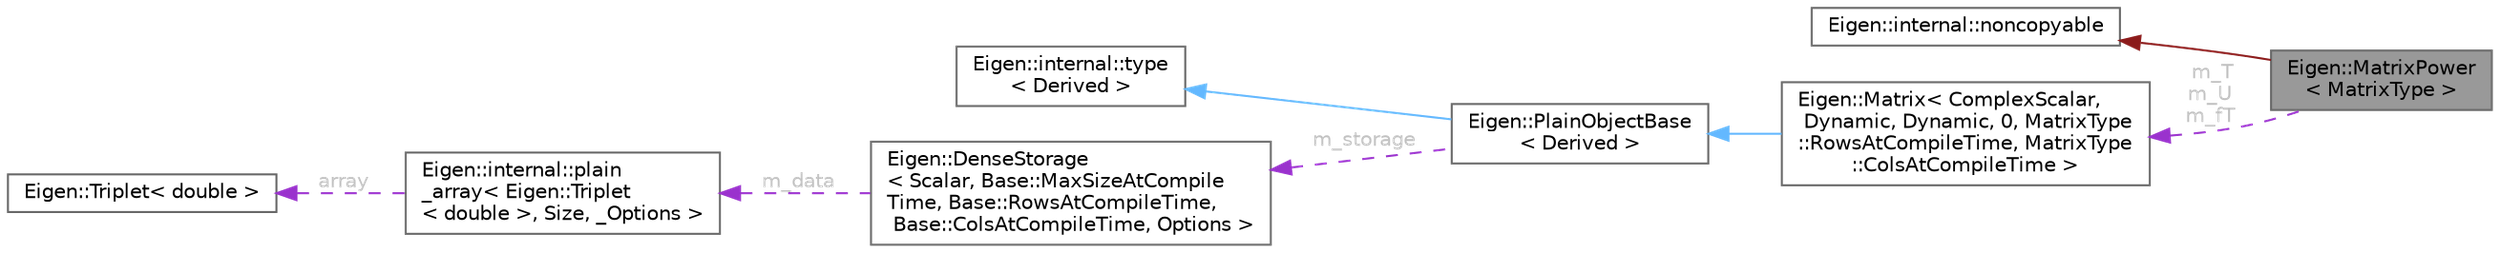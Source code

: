 digraph "Eigen::MatrixPower&lt; MatrixType &gt;"
{
 // LATEX_PDF_SIZE
  bgcolor="transparent";
  edge [fontname=Helvetica,fontsize=10,labelfontname=Helvetica,labelfontsize=10];
  node [fontname=Helvetica,fontsize=10,shape=box,height=0.2,width=0.4];
  rankdir="LR";
  Node1 [id="Node000001",label="Eigen::MatrixPower\l\< MatrixType \>",height=0.2,width=0.4,color="gray40", fillcolor="grey60", style="filled", fontcolor="black",tooltip="Class for computing matrix powers."];
  Node2 -> Node1 [id="edge8_Node000001_Node000002",dir="back",color="firebrick4",style="solid",tooltip=" "];
  Node2 [id="Node000002",label="Eigen::internal::noncopyable",height=0.2,width=0.4,color="gray40", fillcolor="white", style="filled",URL="$class_eigen_1_1internal_1_1noncopyable.html",tooltip=" "];
  Node3 -> Node1 [id="edge9_Node000001_Node000003",dir="back",color="darkorchid3",style="dashed",tooltip=" ",label=" m_T\nm_U\nm_fT",fontcolor="grey" ];
  Node3 [id="Node000003",label="Eigen::Matrix\< ComplexScalar,\l Dynamic, Dynamic, 0, MatrixType\l::RowsAtCompileTime, MatrixType\l::ColsAtCompileTime \>",height=0.2,width=0.4,color="gray40", fillcolor="white", style="filled",URL="$class_eigen_1_1_matrix.html",tooltip=" "];
  Node4 -> Node3 [id="edge10_Node000003_Node000004",dir="back",color="steelblue1",style="solid",tooltip=" "];
  Node4 [id="Node000004",label="Eigen::PlainObjectBase\l\< Derived \>",height=0.2,width=0.4,color="gray40", fillcolor="white", style="filled",URL="$class_eigen_1_1_plain_object_base.html",tooltip=" "];
  Node5 -> Node4 [id="edge11_Node000004_Node000005",dir="back",color="steelblue1",style="solid",tooltip=" "];
  Node5 [id="Node000005",label="Eigen::internal::type\l\< Derived \>",height=0.2,width=0.4,color="gray40", fillcolor="white", style="filled",URL="$struct_eigen_1_1internal_1_1dense__xpr__base.html",tooltip=" "];
  Node6 -> Node4 [id="edge12_Node000004_Node000006",dir="back",color="darkorchid3",style="dashed",tooltip=" ",label=" m_storage",fontcolor="grey" ];
  Node6 [id="Node000006",label="Eigen::DenseStorage\l\< Scalar, Base::MaxSizeAtCompile\lTime, Base::RowsAtCompileTime,\l Base::ColsAtCompileTime, Options \>",height=0.2,width=0.4,color="gray40", fillcolor="white", style="filled",URL="$class_eigen_1_1_dense_storage.html",tooltip=" "];
  Node7 -> Node6 [id="edge13_Node000006_Node000007",dir="back",color="darkorchid3",style="dashed",tooltip=" ",label=" m_data",fontcolor="grey" ];
  Node7 [id="Node000007",label="Eigen::internal::plain\l_array\< Eigen::Triplet\l\< double \>, Size, _Options \>",height=0.2,width=0.4,color="gray40", fillcolor="white", style="filled",URL="$struct_eigen_1_1internal_1_1plain__array.html",tooltip=" "];
  Node8 -> Node7 [id="edge14_Node000007_Node000008",dir="back",color="darkorchid3",style="dashed",tooltip=" ",label=" array",fontcolor="grey" ];
  Node8 [id="Node000008",label="Eigen::Triplet\< double \>",height=0.2,width=0.4,color="gray40", fillcolor="white", style="filled",URL="$class_eigen_1_1_triplet.html",tooltip=" "];
}
